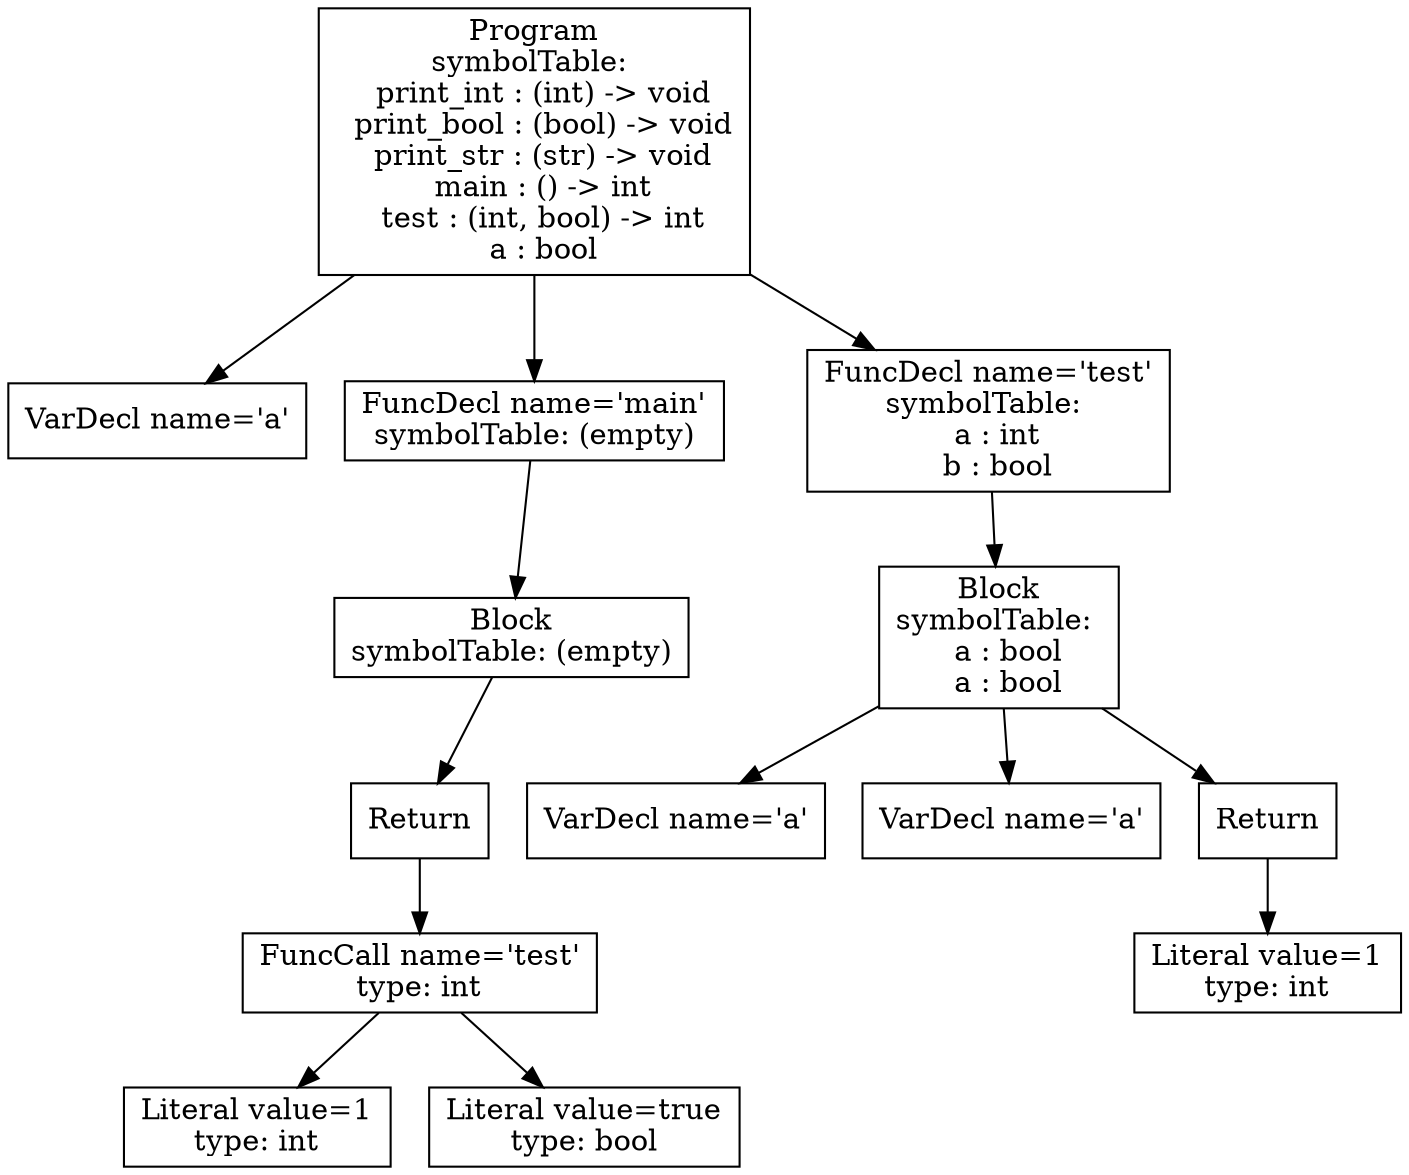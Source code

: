 digraph AST {
1 [shape=box, label="VarDecl name='a'"];
6 [shape=box, label="Literal value=1\ntype: int"];
7 [shape=box, label="Literal value=true\ntype: bool"];
5 [shape=box, label="FuncCall name='test'\ntype: int"];
5 -> 6;
5 -> 7;
4 [shape=box, label="Return"];
4 -> 5;
3 [shape=box, label="Block\nsymbolTable: (empty)"];
3 -> 4;
2 [shape=box, label="FuncDecl name='main'\nsymbolTable: (empty)"];
2 -> 3;
10 [shape=box, label="VarDecl name='a'"];
11 [shape=box, label="VarDecl name='a'"];
13 [shape=box, label="Literal value=1\ntype: int"];
12 [shape=box, label="Return"];
12 -> 13;
9 [shape=box, label="Block\nsymbolTable: \n  a : bool\n  a : bool"];
9 -> 10;
9 -> 11;
9 -> 12;
8 [shape=box, label="FuncDecl name='test'\nsymbolTable: \n  a : int\n  b : bool"];
8 -> 9;
0 [shape=box, label="Program\nsymbolTable: \n  print_int : (int) -> void\n  print_bool : (bool) -> void\n  print_str : (str) -> void\n  main : () -> int\n  test : (int, bool) -> int\n  a : bool"];
0 -> 1;
0 -> 2;
0 -> 8;
}
